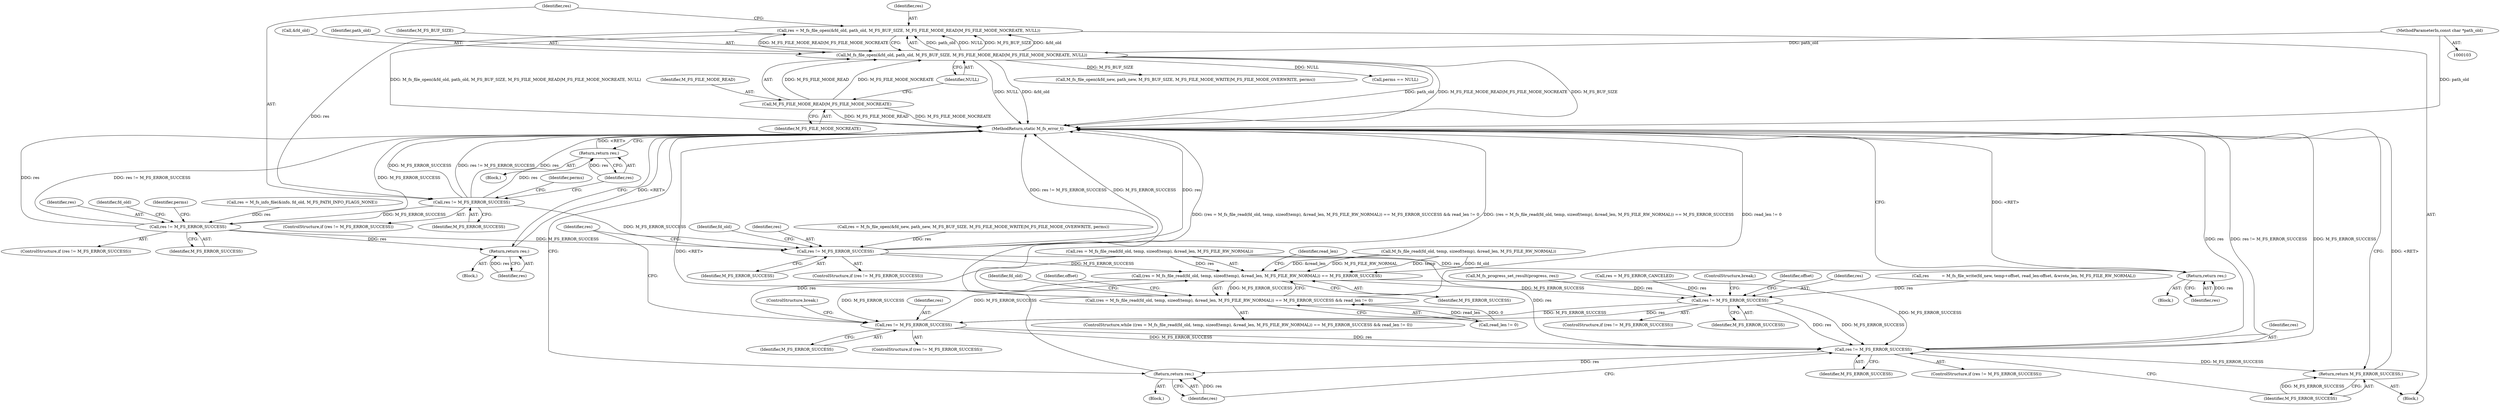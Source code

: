 digraph "0_mstdlib_db124b8f607dd0a40a9aef2d4d468fad433522a7_1@API" {
"1000127" [label="(Call,res = M_fs_file_open(&fd_old, path_old, M_FS_BUF_SIZE, M_FS_FILE_MODE_READ|M_FS_FILE_MODE_NOCREATE, NULL))"];
"1000129" [label="(Call,M_fs_file_open(&fd_old, path_old, M_FS_BUF_SIZE, M_FS_FILE_MODE_READ|M_FS_FILE_MODE_NOCREATE, NULL))"];
"1000104" [label="(MethodParameterIn,const char *path_old)"];
"1000134" [label="(Call,M_FS_FILE_MODE_READ|M_FS_FILE_MODE_NOCREATE)"];
"1000139" [label="(Call,res != M_FS_ERROR_SUCCESS)"];
"1000143" [label="(Return,return res;)"];
"1000162" [label="(Call,res != M_FS_ERROR_SUCCESS)"];
"1000168" [label="(Return,return res;)"];
"1000188" [label="(Call,res != M_FS_ERROR_SUCCESS)"];
"1000194" [label="(Return,return res;)"];
"1000198" [label="(Call,(res = M_fs_file_read(fd_old, temp, sizeof(temp), &read_len, M_FS_FILE_RW_NORMAL)) == M_FS_ERROR_SUCCESS)"];
"1000197" [label="(Call,(res = M_fs_file_read(fd_old, temp, sizeof(temp), &read_len, M_FS_FILE_RW_NORMAL)) == M_FS_ERROR_SUCCESS && read_len != 0)"];
"1000286" [label="(Call,res != M_FS_ERROR_SUCCESS)"];
"1000292" [label="(Call,res != M_FS_ERROR_SUCCESS)"];
"1000302" [label="(Call,res != M_FS_ERROR_SUCCESS)"];
"1000306" [label="(Return,return res;)"];
"1000308" [label="(Return,return M_FS_ERROR_SUCCESS;)"];
"1000290" [label="(ControlStructure,break;)"];
"1000187" [label="(ControlStructure,if (res != M_FS_ERROR_SUCCESS))"];
"1000309" [label="(Identifier,M_FS_ERROR_SUCCESS)"];
"1000130" [label="(Call,&fd_old)"];
"1000219" [label="(Identifier,offset)"];
"1000302" [label="(Call,res != M_FS_ERROR_SUCCESS)"];
"1000286" [label="(Call,res != M_FS_ERROR_SUCCESS)"];
"1000140" [label="(Identifier,res)"];
"1000142" [label="(Block,)"];
"1000165" [label="(Block,)"];
"1000200" [label="(Identifier,res)"];
"1000209" [label="(Identifier,M_FS_ERROR_SUCCESS)"];
"1000193" [label="(Identifier,fd_old)"];
"1000161" [label="(ControlStructure,if (res != M_FS_ERROR_SUCCESS))"];
"1000189" [label="(Identifier,res)"];
"1000285" [label="(ControlStructure,if (res != M_FS_ERROR_SUCCESS))"];
"1000287" [label="(Identifier,res)"];
"1000222" [label="(Call,res          = M_fs_file_write(fd_new, temp+offset, read_len-offset, &wrote_len, M_FS_FILE_RW_NORMAL))"];
"1000137" [label="(Identifier,NULL)"];
"1000303" [label="(Identifier,res)"];
"1000304" [label="(Identifier,M_FS_ERROR_SUCCESS)"];
"1000244" [label="(Call,M_fs_progress_set_result(progress, res))"];
"1000282" [label="(Call,res = M_FS_ERROR_CANCELED)"];
"1000199" [label="(Call,res = M_fs_file_read(fd_old, temp, sizeof(temp), &read_len, M_FS_FILE_RW_NORMAL))"];
"1000296" [label="(ControlStructure,break;)"];
"1000164" [label="(Identifier,M_FS_ERROR_SUCCESS)"];
"1000197" [label="(Call,(res = M_fs_file_read(fd_old, temp, sizeof(temp), &read_len, M_FS_FILE_RW_NORMAL)) == M_FS_ERROR_SUCCESS && read_len != 0)"];
"1000163" [label="(Identifier,res)"];
"1000168" [label="(Return,return res;)"];
"1000306" [label="(Return,return res;)"];
"1000305" [label="(Block,)"];
"1000176" [label="(Call,M_fs_file_open(&fd_new, path_new, M_FS_BUF_SIZE, M_FS_FILE_MODE_WRITE|M_FS_FILE_MODE_OVERWRITE, perms))"];
"1000144" [label="(Identifier,res)"];
"1000162" [label="(Call,res != M_FS_ERROR_SUCCESS)"];
"1000136" [label="(Identifier,M_FS_FILE_MODE_NOCREATE)"];
"1000143" [label="(Return,return res;)"];
"1000147" [label="(Call,perms == NULL)"];
"1000288" [label="(Identifier,M_FS_ERROR_SUCCESS)"];
"1000134" [label="(Call,M_FS_FILE_MODE_READ|M_FS_FILE_MODE_NOCREATE)"];
"1000294" [label="(Identifier,M_FS_ERROR_SUCCESS)"];
"1000293" [label="(Identifier,res)"];
"1000127" [label="(Call,res = M_fs_file_open(&fd_old, path_old, M_FS_BUF_SIZE, M_FS_FILE_MODE_READ|M_FS_FILE_MODE_NOCREATE, NULL))"];
"1000190" [label="(Identifier,M_FS_ERROR_SUCCESS)"];
"1000194" [label="(Return,return res;)"];
"1000148" [label="(Identifier,perms)"];
"1000167" [label="(Identifier,fd_old)"];
"1000198" [label="(Call,(res = M_fs_file_read(fd_old, temp, sizeof(temp), &read_len, M_FS_FILE_RW_NORMAL)) == M_FS_ERROR_SUCCESS)"];
"1000292" [label="(Call,res != M_FS_ERROR_SUCCESS)"];
"1000138" [label="(ControlStructure,if (res != M_FS_ERROR_SUCCESS))"];
"1000111" [label="(Block,)"];
"1000132" [label="(Identifier,path_old)"];
"1000135" [label="(Identifier,M_FS_FILE_MODE_READ)"];
"1000195" [label="(Identifier,res)"];
"1000196" [label="(ControlStructure,while ((res = M_fs_file_read(fd_old, temp, sizeof(temp), &read_len, M_FS_FILE_RW_NORMAL)) == M_FS_ERROR_SUCCESS && read_len != 0))"];
"1000174" [label="(Call,res = M_fs_file_open(&fd_new, path_new, M_FS_BUF_SIZE, M_FS_FILE_MODE_WRITE|M_FS_FILE_MODE_OVERWRITE, perms))"];
"1000128" [label="(Identifier,res)"];
"1000308" [label="(Return,return M_FS_ERROR_SUCCESS;)"];
"1000188" [label="(Call,res != M_FS_ERROR_SUCCESS)"];
"1000307" [label="(Identifier,res)"];
"1000169" [label="(Identifier,res)"];
"1000211" [label="(Identifier,read_len)"];
"1000301" [label="(ControlStructure,if (res != M_FS_ERROR_SUCCESS))"];
"1000298" [label="(Identifier,fd_old)"];
"1000171" [label="(Identifier,perms)"];
"1000191" [label="(Block,)"];
"1000291" [label="(ControlStructure,if (res != M_FS_ERROR_SUCCESS))"];
"1000215" [label="(Identifier,offset)"];
"1000141" [label="(Identifier,M_FS_ERROR_SUCCESS)"];
"1000129" [label="(Call,M_fs_file_open(&fd_old, path_old, M_FS_BUF_SIZE, M_FS_FILE_MODE_READ|M_FS_FILE_MODE_NOCREATE, NULL))"];
"1000310" [label="(MethodReturn,static M_fs_error_t)"];
"1000133" [label="(Identifier,M_FS_BUF_SIZE)"];
"1000139" [label="(Call,res != M_FS_ERROR_SUCCESS)"];
"1000104" [label="(MethodParameterIn,const char *path_old)"];
"1000154" [label="(Call,res = M_fs_info_file(&info, fd_old, M_FS_PATH_INFO_FLAGS_NONE))"];
"1000201" [label="(Call,M_fs_file_read(fd_old, temp, sizeof(temp), &read_len, M_FS_FILE_RW_NORMAL))"];
"1000210" [label="(Call,read_len != 0)"];
"1000127" -> "1000111"  [label="AST: "];
"1000127" -> "1000129"  [label="CFG: "];
"1000128" -> "1000127"  [label="AST: "];
"1000129" -> "1000127"  [label="AST: "];
"1000140" -> "1000127"  [label="CFG: "];
"1000127" -> "1000310"  [label="DDG: M_fs_file_open(&fd_old, path_old, M_FS_BUF_SIZE, M_FS_FILE_MODE_READ|M_FS_FILE_MODE_NOCREATE, NULL)"];
"1000129" -> "1000127"  [label="DDG: path_old"];
"1000129" -> "1000127"  [label="DDG: NULL"];
"1000129" -> "1000127"  [label="DDG: M_FS_BUF_SIZE"];
"1000129" -> "1000127"  [label="DDG: &fd_old"];
"1000129" -> "1000127"  [label="DDG: M_FS_FILE_MODE_READ|M_FS_FILE_MODE_NOCREATE"];
"1000127" -> "1000139"  [label="DDG: res"];
"1000129" -> "1000137"  [label="CFG: "];
"1000130" -> "1000129"  [label="AST: "];
"1000132" -> "1000129"  [label="AST: "];
"1000133" -> "1000129"  [label="AST: "];
"1000134" -> "1000129"  [label="AST: "];
"1000137" -> "1000129"  [label="AST: "];
"1000129" -> "1000310"  [label="DDG: &fd_old"];
"1000129" -> "1000310"  [label="DDG: path_old"];
"1000129" -> "1000310"  [label="DDG: M_FS_FILE_MODE_READ|M_FS_FILE_MODE_NOCREATE"];
"1000129" -> "1000310"  [label="DDG: M_FS_BUF_SIZE"];
"1000129" -> "1000310"  [label="DDG: NULL"];
"1000104" -> "1000129"  [label="DDG: path_old"];
"1000134" -> "1000129"  [label="DDG: M_FS_FILE_MODE_READ"];
"1000134" -> "1000129"  [label="DDG: M_FS_FILE_MODE_NOCREATE"];
"1000129" -> "1000147"  [label="DDG: NULL"];
"1000129" -> "1000176"  [label="DDG: M_FS_BUF_SIZE"];
"1000104" -> "1000103"  [label="AST: "];
"1000104" -> "1000310"  [label="DDG: path_old"];
"1000134" -> "1000136"  [label="CFG: "];
"1000135" -> "1000134"  [label="AST: "];
"1000136" -> "1000134"  [label="AST: "];
"1000137" -> "1000134"  [label="CFG: "];
"1000134" -> "1000310"  [label="DDG: M_FS_FILE_MODE_READ"];
"1000134" -> "1000310"  [label="DDG: M_FS_FILE_MODE_NOCREATE"];
"1000139" -> "1000138"  [label="AST: "];
"1000139" -> "1000141"  [label="CFG: "];
"1000140" -> "1000139"  [label="AST: "];
"1000141" -> "1000139"  [label="AST: "];
"1000144" -> "1000139"  [label="CFG: "];
"1000148" -> "1000139"  [label="CFG: "];
"1000139" -> "1000310"  [label="DDG: M_FS_ERROR_SUCCESS"];
"1000139" -> "1000310"  [label="DDG: res != M_FS_ERROR_SUCCESS"];
"1000139" -> "1000310"  [label="DDG: res"];
"1000139" -> "1000143"  [label="DDG: res"];
"1000139" -> "1000162"  [label="DDG: M_FS_ERROR_SUCCESS"];
"1000139" -> "1000188"  [label="DDG: M_FS_ERROR_SUCCESS"];
"1000143" -> "1000142"  [label="AST: "];
"1000143" -> "1000144"  [label="CFG: "];
"1000144" -> "1000143"  [label="AST: "];
"1000310" -> "1000143"  [label="CFG: "];
"1000143" -> "1000310"  [label="DDG: <RET>"];
"1000144" -> "1000143"  [label="DDG: res"];
"1000162" -> "1000161"  [label="AST: "];
"1000162" -> "1000164"  [label="CFG: "];
"1000163" -> "1000162"  [label="AST: "];
"1000164" -> "1000162"  [label="AST: "];
"1000167" -> "1000162"  [label="CFG: "];
"1000171" -> "1000162"  [label="CFG: "];
"1000162" -> "1000310"  [label="DDG: M_FS_ERROR_SUCCESS"];
"1000162" -> "1000310"  [label="DDG: res"];
"1000162" -> "1000310"  [label="DDG: res != M_FS_ERROR_SUCCESS"];
"1000154" -> "1000162"  [label="DDG: res"];
"1000162" -> "1000168"  [label="DDG: res"];
"1000162" -> "1000188"  [label="DDG: M_FS_ERROR_SUCCESS"];
"1000168" -> "1000165"  [label="AST: "];
"1000168" -> "1000169"  [label="CFG: "];
"1000169" -> "1000168"  [label="AST: "];
"1000310" -> "1000168"  [label="CFG: "];
"1000168" -> "1000310"  [label="DDG: <RET>"];
"1000169" -> "1000168"  [label="DDG: res"];
"1000188" -> "1000187"  [label="AST: "];
"1000188" -> "1000190"  [label="CFG: "];
"1000189" -> "1000188"  [label="AST: "];
"1000190" -> "1000188"  [label="AST: "];
"1000193" -> "1000188"  [label="CFG: "];
"1000200" -> "1000188"  [label="CFG: "];
"1000188" -> "1000310"  [label="DDG: res != M_FS_ERROR_SUCCESS"];
"1000188" -> "1000310"  [label="DDG: M_FS_ERROR_SUCCESS"];
"1000188" -> "1000310"  [label="DDG: res"];
"1000174" -> "1000188"  [label="DDG: res"];
"1000188" -> "1000194"  [label="DDG: res"];
"1000188" -> "1000198"  [label="DDG: M_FS_ERROR_SUCCESS"];
"1000194" -> "1000191"  [label="AST: "];
"1000194" -> "1000195"  [label="CFG: "];
"1000195" -> "1000194"  [label="AST: "];
"1000310" -> "1000194"  [label="CFG: "];
"1000194" -> "1000310"  [label="DDG: <RET>"];
"1000195" -> "1000194"  [label="DDG: res"];
"1000198" -> "1000197"  [label="AST: "];
"1000198" -> "1000209"  [label="CFG: "];
"1000199" -> "1000198"  [label="AST: "];
"1000209" -> "1000198"  [label="AST: "];
"1000211" -> "1000198"  [label="CFG: "];
"1000197" -> "1000198"  [label="CFG: "];
"1000198" -> "1000197"  [label="DDG: M_FS_ERROR_SUCCESS"];
"1000199" -> "1000198"  [label="DDG: res"];
"1000201" -> "1000198"  [label="DDG: &read_len"];
"1000201" -> "1000198"  [label="DDG: M_FS_FILE_RW_NORMAL"];
"1000201" -> "1000198"  [label="DDG: temp"];
"1000201" -> "1000198"  [label="DDG: fd_old"];
"1000292" -> "1000198"  [label="DDG: M_FS_ERROR_SUCCESS"];
"1000198" -> "1000286"  [label="DDG: M_FS_ERROR_SUCCESS"];
"1000198" -> "1000292"  [label="DDG: M_FS_ERROR_SUCCESS"];
"1000198" -> "1000302"  [label="DDG: M_FS_ERROR_SUCCESS"];
"1000197" -> "1000196"  [label="AST: "];
"1000197" -> "1000210"  [label="CFG: "];
"1000210" -> "1000197"  [label="AST: "];
"1000215" -> "1000197"  [label="CFG: "];
"1000298" -> "1000197"  [label="CFG: "];
"1000197" -> "1000310"  [label="DDG: read_len != 0"];
"1000197" -> "1000310"  [label="DDG: (res = M_fs_file_read(fd_old, temp, sizeof(temp), &read_len, M_FS_FILE_RW_NORMAL)) == M_FS_ERROR_SUCCESS && read_len != 0"];
"1000197" -> "1000310"  [label="DDG: (res = M_fs_file_read(fd_old, temp, sizeof(temp), &read_len, M_FS_FILE_RW_NORMAL)) == M_FS_ERROR_SUCCESS"];
"1000210" -> "1000197"  [label="DDG: read_len"];
"1000210" -> "1000197"  [label="DDG: 0"];
"1000286" -> "1000285"  [label="AST: "];
"1000286" -> "1000288"  [label="CFG: "];
"1000287" -> "1000286"  [label="AST: "];
"1000288" -> "1000286"  [label="AST: "];
"1000219" -> "1000286"  [label="CFG: "];
"1000290" -> "1000286"  [label="CFG: "];
"1000222" -> "1000286"  [label="DDG: res"];
"1000244" -> "1000286"  [label="DDG: res"];
"1000282" -> "1000286"  [label="DDG: res"];
"1000286" -> "1000292"  [label="DDG: res"];
"1000286" -> "1000292"  [label="DDG: M_FS_ERROR_SUCCESS"];
"1000286" -> "1000302"  [label="DDG: res"];
"1000286" -> "1000302"  [label="DDG: M_FS_ERROR_SUCCESS"];
"1000292" -> "1000291"  [label="AST: "];
"1000292" -> "1000294"  [label="CFG: "];
"1000293" -> "1000292"  [label="AST: "];
"1000294" -> "1000292"  [label="AST: "];
"1000200" -> "1000292"  [label="CFG: "];
"1000296" -> "1000292"  [label="CFG: "];
"1000199" -> "1000292"  [label="DDG: res"];
"1000292" -> "1000302"  [label="DDG: res"];
"1000292" -> "1000302"  [label="DDG: M_FS_ERROR_SUCCESS"];
"1000302" -> "1000301"  [label="AST: "];
"1000302" -> "1000304"  [label="CFG: "];
"1000303" -> "1000302"  [label="AST: "];
"1000304" -> "1000302"  [label="AST: "];
"1000307" -> "1000302"  [label="CFG: "];
"1000309" -> "1000302"  [label="CFG: "];
"1000302" -> "1000310"  [label="DDG: M_FS_ERROR_SUCCESS"];
"1000302" -> "1000310"  [label="DDG: res"];
"1000302" -> "1000310"  [label="DDG: res != M_FS_ERROR_SUCCESS"];
"1000199" -> "1000302"  [label="DDG: res"];
"1000302" -> "1000306"  [label="DDG: res"];
"1000302" -> "1000308"  [label="DDG: M_FS_ERROR_SUCCESS"];
"1000306" -> "1000305"  [label="AST: "];
"1000306" -> "1000307"  [label="CFG: "];
"1000307" -> "1000306"  [label="AST: "];
"1000310" -> "1000306"  [label="CFG: "];
"1000306" -> "1000310"  [label="DDG: <RET>"];
"1000307" -> "1000306"  [label="DDG: res"];
"1000308" -> "1000111"  [label="AST: "];
"1000308" -> "1000309"  [label="CFG: "];
"1000309" -> "1000308"  [label="AST: "];
"1000310" -> "1000308"  [label="CFG: "];
"1000308" -> "1000310"  [label="DDG: <RET>"];
"1000309" -> "1000308"  [label="DDG: M_FS_ERROR_SUCCESS"];
}
